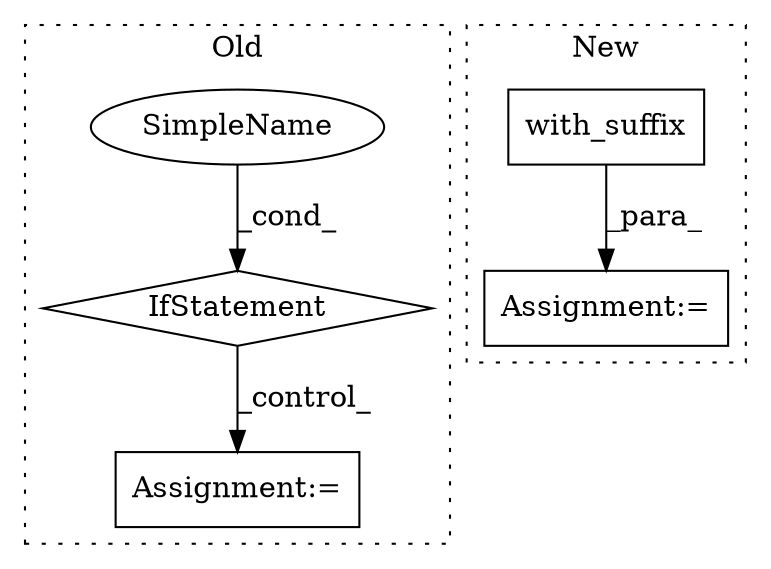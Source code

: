 digraph G {
subgraph cluster0 {
1 [label="IfStatement" a="25" s="24608,24634" l="4,2" shape="diamond"];
4 [label="Assignment:=" a="7" s="24810" l="1" shape="box"];
5 [label="SimpleName" a="42" s="24612" l="22" shape="ellipse"];
label = "Old";
style="dotted";
}
subgraph cluster1 {
2 [label="with_suffix" a="32" s="25218" l="13" shape="box"];
3 [label="Assignment:=" a="7" s="25194" l="1" shape="box"];
label = "New";
style="dotted";
}
1 -> 4 [label="_control_"];
2 -> 3 [label="_para_"];
5 -> 1 [label="_cond_"];
}